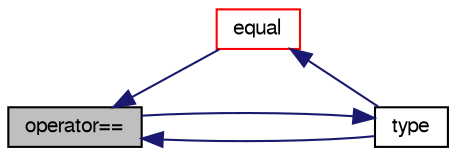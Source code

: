 digraph "operator=="
{
  bgcolor="transparent";
  edge [fontname="FreeSans",fontsize="10",labelfontname="FreeSans",labelfontsize="10"];
  node [fontname="FreeSans",fontsize="10",shape=record];
  rankdir="LR";
  Node144 [label="operator==",height=0.2,width=0.4,color="black", fillcolor="grey75", style="filled", fontcolor="black"];
  Node144 -> Node145 [dir="back",color="midnightblue",fontsize="10",style="solid",fontname="FreeSans"];
  Node145 [label="equal",height=0.2,width=0.4,color="red",URL="$a24954.html#a3f31a72f294393353768670bd8096c97",tooltip="Same (like operator==) "];
  Node145 -> Node146 [dir="back",color="midnightblue",fontsize="10",style="solid",fontname="FreeSans"];
  Node146 [label="type",height=0.2,width=0.4,color="black",URL="$a24954.html#aed695e51d6a52a2103c5d331c151c1ab"];
  Node146 -> Node144 [dir="back",color="midnightblue",fontsize="10",style="solid",fontname="FreeSans"];
  Node144 -> Node146 [dir="back",color="midnightblue",fontsize="10",style="solid",fontname="FreeSans"];
}
